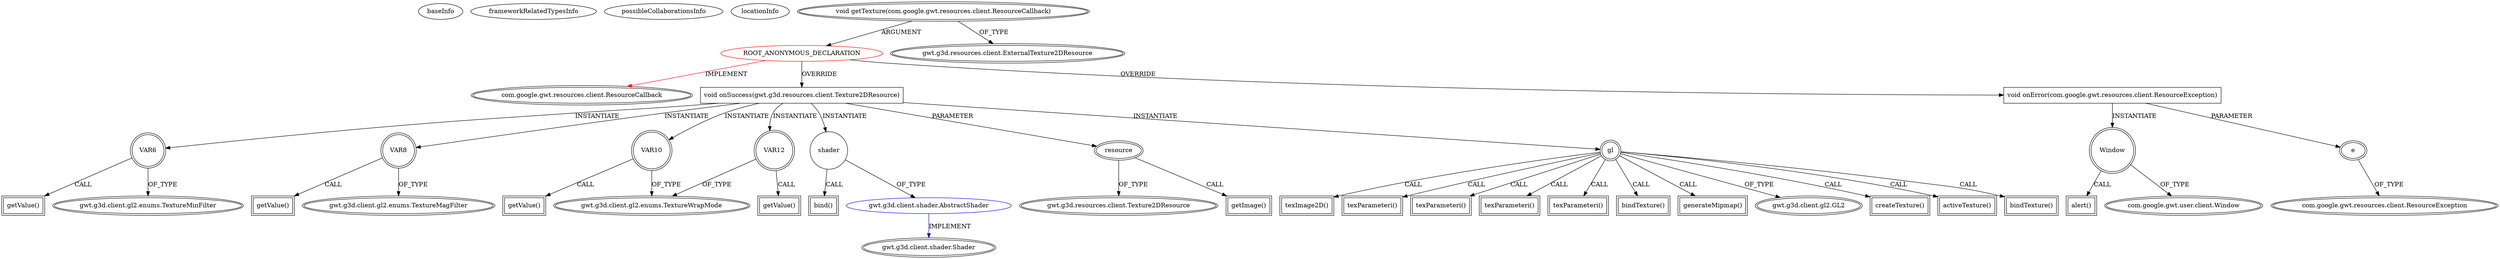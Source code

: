 digraph {
baseInfo[graphId=4316,category="extension_graph",isAnonymous=true,possibleRelation=true]
frameworkRelatedTypesInfo[0="com.google.gwt.resources.client.ResourceCallback"]
possibleCollaborationsInfo[0="4316~OVERRIDING_METHOD_DECLARATION-METHOD_CALL-~com.google.gwt.resources.client.ResourceCallback ~gwt.g3d.client.shader.Shader ~true~false"]
locationInfo[projectName="pkamenarsky-ocean",filePath="/pkamenarsky-ocean/ocean-master/src/com/eleven/client/gl/GL_hl.java",contextSignature="void loadTexture(gwt.g3d.client.gl2.GL2,gwt.g3d.resources.client.ExternalTexture2DResource,gwt.g3d.client.shader.AbstractShader,gwt.g3d.client.gl2.enums.TextureUnit,java.lang.String)",graphId="4316"]
0[label="ROOT_ANONYMOUS_DECLARATION",vertexType="ROOT_ANONYMOUS_DECLARATION",isFrameworkType=false,color=red]
1[label="com.google.gwt.resources.client.ResourceCallback",vertexType="FRAMEWORK_INTERFACE_TYPE",isFrameworkType=true,peripheries=2]
2[label="void getTexture(com.google.gwt.resources.client.ResourceCallback)",vertexType="OUTSIDE_CALL",isFrameworkType=true,peripheries=2]
3[label="gwt.g3d.resources.client.ExternalTexture2DResource",vertexType="FRAMEWORK_INTERFACE_TYPE",isFrameworkType=true,peripheries=2]
4[label="void onSuccess(gwt.g3d.resources.client.Texture2DResource)",vertexType="OVERRIDING_METHOD_DECLARATION",isFrameworkType=false,shape=box]
5[label="resource",vertexType="PARAMETER_DECLARATION",isFrameworkType=true,peripheries=2]
6[label="gwt.g3d.resources.client.Texture2DResource",vertexType="FRAMEWORK_INTERFACE_TYPE",isFrameworkType=true,peripheries=2]
7[label="gl",vertexType="VARIABLE_EXPRESION",isFrameworkType=true,peripheries=2,shape=circle]
9[label="gwt.g3d.client.gl2.GL2",vertexType="FRAMEWORK_INTERFACE_TYPE",isFrameworkType=true,peripheries=2]
8[label="createTexture()",vertexType="INSIDE_CALL",isFrameworkType=true,peripheries=2,shape=box]
11[label="activeTexture()",vertexType="INSIDE_CALL",isFrameworkType=true,peripheries=2,shape=box]
13[label="bindTexture()",vertexType="INSIDE_CALL",isFrameworkType=true,peripheries=2,shape=box]
15[label="texImage2D()",vertexType="INSIDE_CALL",isFrameworkType=true,peripheries=2,shape=box]
17[label="getImage()",vertexType="INSIDE_CALL",isFrameworkType=true,peripheries=2,shape=box]
19[label="texParameteri()",vertexType="INSIDE_CALL",isFrameworkType=true,peripheries=2,shape=box]
20[label="VAR6",vertexType="VARIABLE_EXPRESION",isFrameworkType=true,peripheries=2,shape=circle]
22[label="gwt.g3d.client.gl2.enums.TextureMinFilter",vertexType="FRAMEWORK_CLASS_TYPE",isFrameworkType=true,peripheries=2]
21[label="getValue()",vertexType="INSIDE_CALL",isFrameworkType=true,peripheries=2,shape=box]
24[label="texParameteri()",vertexType="INSIDE_CALL",isFrameworkType=true,peripheries=2,shape=box]
25[label="VAR8",vertexType="VARIABLE_EXPRESION",isFrameworkType=true,peripheries=2,shape=circle]
27[label="gwt.g3d.client.gl2.enums.TextureMagFilter",vertexType="FRAMEWORK_CLASS_TYPE",isFrameworkType=true,peripheries=2]
26[label="getValue()",vertexType="INSIDE_CALL",isFrameworkType=true,peripheries=2,shape=box]
29[label="texParameteri()",vertexType="INSIDE_CALL",isFrameworkType=true,peripheries=2,shape=box]
30[label="VAR10",vertexType="VARIABLE_EXPRESION",isFrameworkType=true,peripheries=2,shape=circle]
32[label="gwt.g3d.client.gl2.enums.TextureWrapMode",vertexType="FRAMEWORK_CLASS_TYPE",isFrameworkType=true,peripheries=2]
31[label="getValue()",vertexType="INSIDE_CALL",isFrameworkType=true,peripheries=2,shape=box]
34[label="texParameteri()",vertexType="INSIDE_CALL",isFrameworkType=true,peripheries=2,shape=box]
35[label="VAR12",vertexType="VARIABLE_EXPRESION",isFrameworkType=true,peripheries=2,shape=circle]
36[label="getValue()",vertexType="INSIDE_CALL",isFrameworkType=true,peripheries=2,shape=box]
39[label="bindTexture()",vertexType="INSIDE_CALL",isFrameworkType=true,peripheries=2,shape=box]
41[label="generateMipmap()",vertexType="INSIDE_CALL",isFrameworkType=true,peripheries=2,shape=box]
42[label="shader",vertexType="VARIABLE_EXPRESION",isFrameworkType=false,shape=circle]
44[label="gwt.g3d.client.shader.AbstractShader",vertexType="REFERENCE_CLIENT_CLASS_DECLARATION",isFrameworkType=false,color=blue]
45[label="gwt.g3d.client.shader.Shader",vertexType="FRAMEWORK_INTERFACE_TYPE",isFrameworkType=true,peripheries=2]
43[label="bind()",vertexType="INSIDE_CALL",isFrameworkType=true,peripheries=2,shape=box]
46[label="void onError(com.google.gwt.resources.client.ResourceException)",vertexType="OVERRIDING_METHOD_DECLARATION",isFrameworkType=false,shape=box]
47[label="e",vertexType="PARAMETER_DECLARATION",isFrameworkType=true,peripheries=2]
48[label="com.google.gwt.resources.client.ResourceException",vertexType="FRAMEWORK_CLASS_TYPE",isFrameworkType=true,peripheries=2]
49[label="Window",vertexType="VARIABLE_EXPRESION",isFrameworkType=true,peripheries=2,shape=circle]
51[label="com.google.gwt.user.client.Window",vertexType="FRAMEWORK_CLASS_TYPE",isFrameworkType=true,peripheries=2]
50[label="alert()",vertexType="INSIDE_CALL",isFrameworkType=true,peripheries=2,shape=box]
0->1[label="IMPLEMENT",color=red]
2->0[label="ARGUMENT"]
2->3[label="OF_TYPE"]
0->4[label="OVERRIDE"]
5->6[label="OF_TYPE"]
4->5[label="PARAMETER"]
4->7[label="INSTANTIATE"]
7->9[label="OF_TYPE"]
7->8[label="CALL"]
7->11[label="CALL"]
7->13[label="CALL"]
7->15[label="CALL"]
5->17[label="CALL"]
7->19[label="CALL"]
4->20[label="INSTANTIATE"]
20->22[label="OF_TYPE"]
20->21[label="CALL"]
7->24[label="CALL"]
4->25[label="INSTANTIATE"]
25->27[label="OF_TYPE"]
25->26[label="CALL"]
7->29[label="CALL"]
4->30[label="INSTANTIATE"]
30->32[label="OF_TYPE"]
30->31[label="CALL"]
7->34[label="CALL"]
4->35[label="INSTANTIATE"]
35->32[label="OF_TYPE"]
35->36[label="CALL"]
7->39[label="CALL"]
7->41[label="CALL"]
4->42[label="INSTANTIATE"]
44->45[label="IMPLEMENT",color=blue]
42->44[label="OF_TYPE"]
42->43[label="CALL"]
0->46[label="OVERRIDE"]
47->48[label="OF_TYPE"]
46->47[label="PARAMETER"]
46->49[label="INSTANTIATE"]
49->51[label="OF_TYPE"]
49->50[label="CALL"]
}
